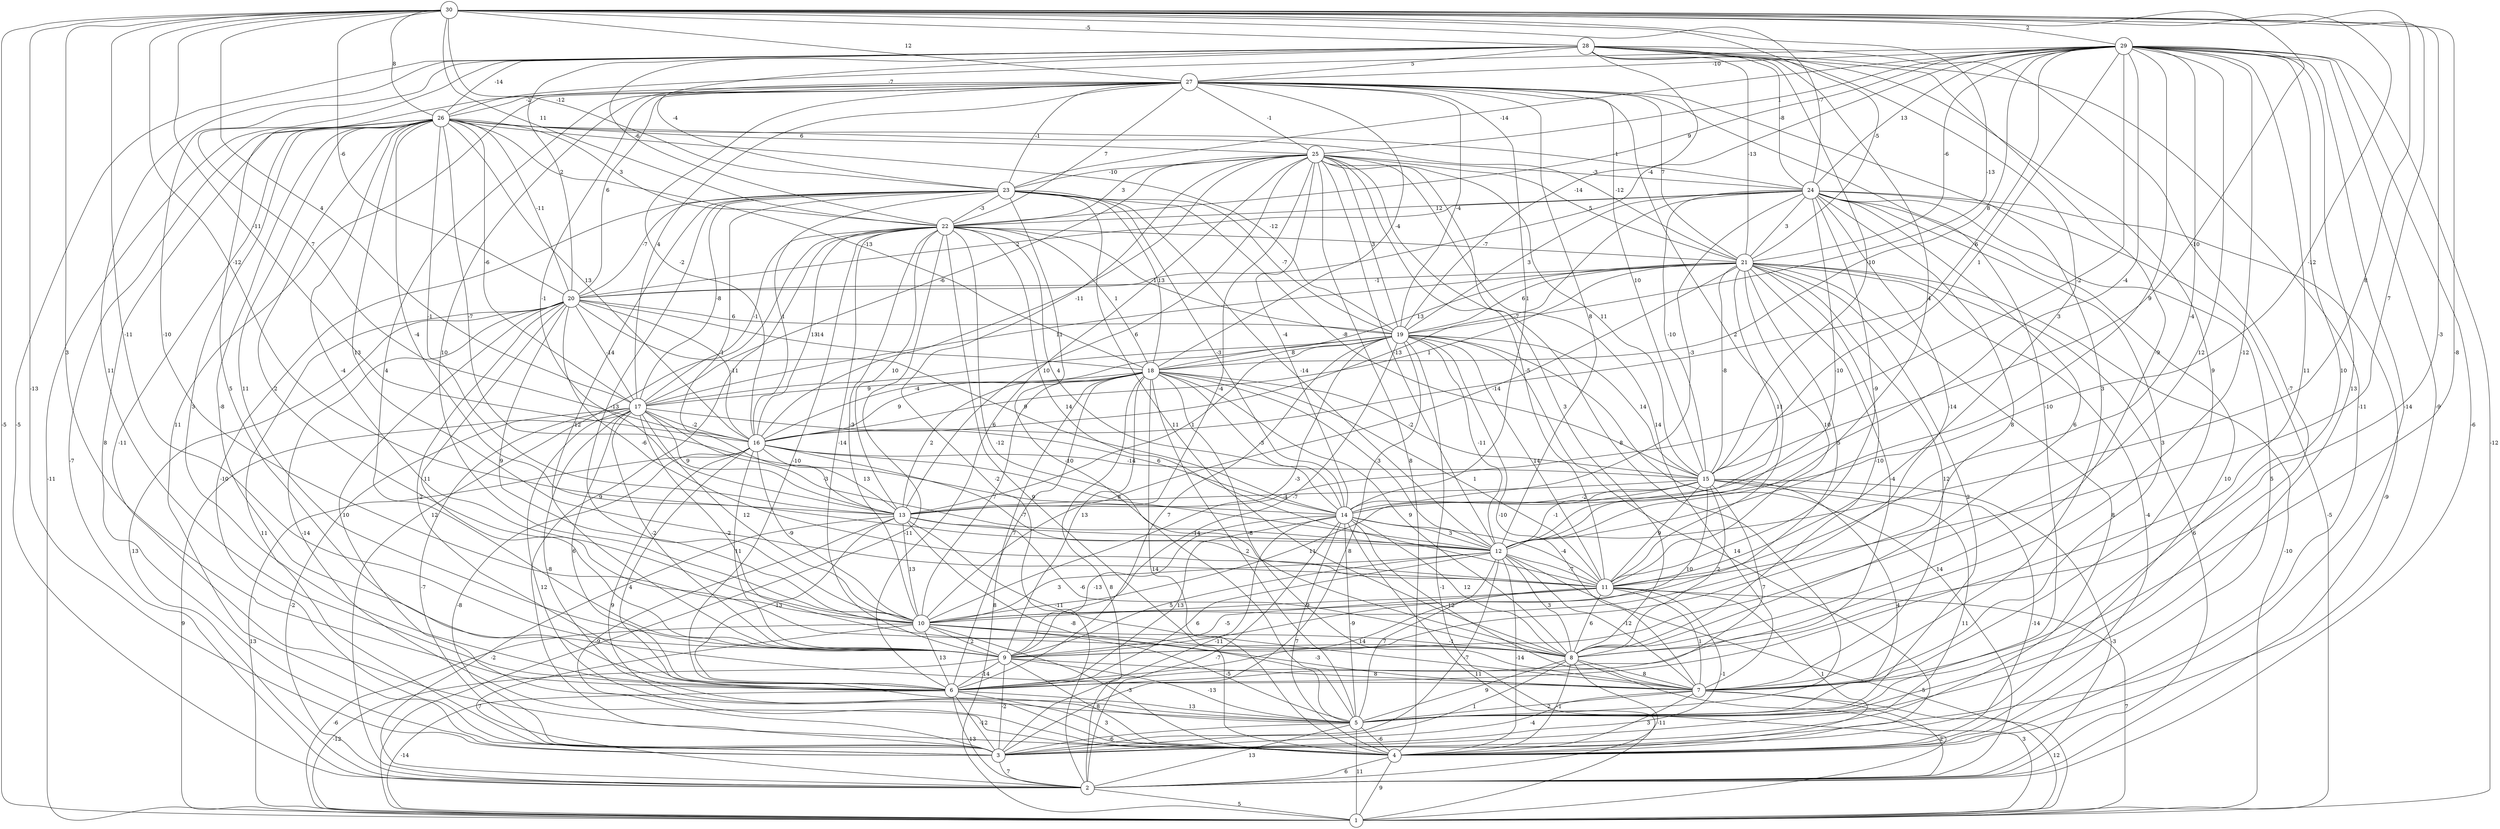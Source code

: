 graph { 
	 fontname="Helvetica,Arial,sans-serif" 
	 node [shape = circle]; 
	 30 -- 1 [label = "-5"];
	 30 -- 3 [label = "-13"];
	 30 -- 6 [label = "3"];
	 30 -- 7 [label = "-8"];
	 30 -- 8 [label = "-3"];
	 30 -- 9 [label = "-11"];
	 30 -- 11 [label = "7"];
	 30 -- 12 [label = "8"];
	 30 -- 13 [label = "-12"];
	 30 -- 14 [label = "-12"];
	 30 -- 15 [label = "-10"];
	 30 -- 16 [label = "-11"];
	 30 -- 17 [label = "4"];
	 30 -- 19 [label = "-13"];
	 30 -- 20 [label = "-6"];
	 30 -- 21 [label = "-5"];
	 30 -- 22 [label = "11"];
	 30 -- 23 [label = "-12"];
	 30 -- 24 [label = "-7"];
	 30 -- 26 [label = "8"];
	 30 -- 27 [label = "12"];
	 30 -- 28 [label = "-5"];
	 30 -- 29 [label = "2"];
	 29 -- 1 [label = "-12"];
	 29 -- 2 [label = "-6"];
	 29 -- 3 [label = "-14"];
	 29 -- 4 [label = "-9"];
	 29 -- 5 [label = "13"];
	 29 -- 6 [label = "11"];
	 29 -- 7 [label = "10"];
	 29 -- 8 [label = "-12"];
	 29 -- 9 [label = "12"];
	 29 -- 11 [label = "-4"];
	 29 -- 12 [label = "9"];
	 29 -- 13 [label = "-2"];
	 29 -- 14 [label = "-4"];
	 29 -- 15 [label = "1"];
	 29 -- 16 [label = "6"];
	 29 -- 18 [label = "8"];
	 29 -- 20 [label = "-4"];
	 29 -- 21 [label = "-6"];
	 29 -- 22 [label = "9"];
	 29 -- 23 [label = "-14"];
	 29 -- 24 [label = "13"];
	 29 -- 25 [label = "1"];
	 29 -- 26 [label = "-7"];
	 29 -- 27 [label = "-10"];
	 28 -- 2 [label = "-5"];
	 28 -- 4 [label = "-11"];
	 28 -- 5 [label = "-7"];
	 28 -- 6 [label = "11"];
	 28 -- 7 [label = "9"];
	 28 -- 8 [label = "-9"];
	 28 -- 10 [label = "-10"];
	 28 -- 11 [label = "3"];
	 28 -- 12 [label = "4"];
	 28 -- 15 [label = "-10"];
	 28 -- 16 [label = "7"];
	 28 -- 19 [label = "-14"];
	 28 -- 20 [label = "2"];
	 28 -- 21 [label = "-13"];
	 28 -- 22 [label = "-6"];
	 28 -- 23 [label = "-4"];
	 28 -- 24 [label = "-8"];
	 28 -- 26 [label = "-14"];
	 28 -- 27 [label = "5"];
	 27 -- 3 [label = "11"];
	 27 -- 5 [label = "-10"];
	 27 -- 6 [label = "5"];
	 27 -- 7 [label = "3"];
	 27 -- 9 [label = "4"];
	 27 -- 10 [label = "10"];
	 27 -- 11 [label = "2"];
	 27 -- 12 [label = "8"];
	 27 -- 13 [label = "-1"];
	 27 -- 14 [label = "1"];
	 27 -- 15 [label = "10"];
	 27 -- 16 [label = "-2"];
	 27 -- 17 [label = "4"];
	 27 -- 18 [label = "-4"];
	 27 -- 19 [label = "-4"];
	 27 -- 20 [label = "6"];
	 27 -- 21 [label = "7"];
	 27 -- 22 [label = "7"];
	 27 -- 23 [label = "-1"];
	 27 -- 25 [label = "-1"];
	 27 -- 26 [label = "-2"];
	 26 -- 1 [label = "-11"];
	 26 -- 2 [label = "-7"];
	 26 -- 3 [label = "8"];
	 26 -- 4 [label = "-11"];
	 26 -- 6 [label = "3"];
	 26 -- 7 [label = "-8"];
	 26 -- 8 [label = "2"];
	 26 -- 9 [label = "11"];
	 26 -- 10 [label = "-4"];
	 26 -- 11 [label = "13"];
	 26 -- 12 [label = "-4"];
	 26 -- 13 [label = "-1"];
	 26 -- 14 [label = "-7"];
	 26 -- 16 [label = "13"];
	 26 -- 17 [label = "-6"];
	 26 -- 18 [label = "-13"];
	 26 -- 19 [label = "-12"];
	 26 -- 20 [label = "-11"];
	 26 -- 21 [label = "-12"];
	 26 -- 22 [label = "3"];
	 26 -- 24 [label = "1"];
	 26 -- 25 [label = "6"];
	 25 -- 2 [label = "-2"];
	 25 -- 4 [label = "8"];
	 25 -- 5 [label = "8"];
	 25 -- 6 [label = "6"];
	 25 -- 7 [label = "14"];
	 25 -- 8 [label = "3"];
	 25 -- 10 [label = "-4"];
	 25 -- 11 [label = "-5"];
	 25 -- 12 [label = "-13"];
	 25 -- 13 [label = "6"];
	 25 -- 14 [label = "-4"];
	 25 -- 15 [label = "11"];
	 25 -- 16 [label = "-11"];
	 25 -- 17 [label = "-6"];
	 25 -- 19 [label = "3"];
	 25 -- 21 [label = "5"];
	 25 -- 22 [label = "3"];
	 25 -- 23 [label = "-10"];
	 25 -- 24 [label = "-3"];
	 24 -- 1 [label = "-5"];
	 24 -- 2 [label = "-9"];
	 24 -- 3 [label = "10"];
	 24 -- 4 [label = "5"];
	 24 -- 7 [label = "3"];
	 24 -- 8 [label = "6"];
	 24 -- 9 [label = "8"];
	 24 -- 10 [label = "-14"];
	 24 -- 11 [label = "-9"];
	 24 -- 12 [label = "-10"];
	 24 -- 14 [label = "-3"];
	 24 -- 15 [label = "-10"];
	 24 -- 16 [label = "-7"];
	 24 -- 19 [label = "3"];
	 24 -- 20 [label = "2"];
	 24 -- 21 [label = "3"];
	 24 -- 22 [label = "12"];
	 23 -- 3 [label = "-10"];
	 23 -- 5 [label = "-10"];
	 23 -- 8 [label = "11"];
	 23 -- 9 [label = "12"];
	 23 -- 10 [label = "-13"];
	 23 -- 12 [label = "-14"];
	 23 -- 13 [label = "1"];
	 23 -- 14 [label = "-3"];
	 23 -- 15 [label = "-8"];
	 23 -- 16 [label = "1"];
	 23 -- 17 [label = "-8"];
	 23 -- 18 [label = "13"];
	 23 -- 19 [label = "-7"];
	 23 -- 20 [label = "-7"];
	 23 -- 22 [label = "-3"];
	 22 -- 1 [label = "-11"];
	 22 -- 2 [label = "12"];
	 22 -- 3 [label = "9"];
	 22 -- 4 [label = "9"];
	 22 -- 6 [label = "-10"];
	 22 -- 8 [label = "-12"];
	 22 -- 9 [label = "-14"];
	 22 -- 10 [label = "-3"];
	 22 -- 11 [label = "14"];
	 22 -- 13 [label = "10"];
	 22 -- 14 [label = "4"];
	 22 -- 16 [label = "13"];
	 22 -- 17 [label = "-1"];
	 22 -- 18 [label = "1"];
	 22 -- 19 [label = "-1"];
	 22 -- 21 [label = "-7"];
	 21 -- 1 [label = "-10"];
	 21 -- 2 [label = "6"];
	 21 -- 3 [label = "8"];
	 21 -- 4 [label = "-4"];
	 21 -- 5 [label = "2"];
	 21 -- 6 [label = "-4"];
	 21 -- 7 [label = "12"];
	 21 -- 8 [label = "-10"];
	 21 -- 10 [label = "5"];
	 21 -- 11 [label = "10"];
	 21 -- 12 [label = "11"];
	 21 -- 13 [label = "-14"];
	 21 -- 15 [label = "-8"];
	 21 -- 16 [label = "1"];
	 21 -- 17 [label = "11"];
	 21 -- 18 [label = "13"];
	 21 -- 19 [label = "6"];
	 21 -- 20 [label = "-1"];
	 20 -- 2 [label = "13"];
	 20 -- 3 [label = "11"];
	 20 -- 4 [label = "-14"];
	 20 -- 5 [label = "10"];
	 20 -- 6 [label = "-2"];
	 20 -- 9 [label = "11"];
	 20 -- 10 [label = "9"];
	 20 -- 11 [label = "-6"];
	 20 -- 14 [label = "9"];
	 20 -- 16 [label = "-11"];
	 20 -- 17 [label = "-14"];
	 20 -- 18 [label = "-14"];
	 20 -- 19 [label = "6"];
	 19 -- 1 [label = "-1"];
	 19 -- 2 [label = "14"];
	 19 -- 3 [label = "8"];
	 19 -- 4 [label = "14"];
	 19 -- 6 [label = "7"];
	 19 -- 7 [label = "-10"];
	 19 -- 9 [label = "-7"];
	 19 -- 10 [label = "-3"];
	 19 -- 11 [label = "14"];
	 19 -- 12 [label = "-11"];
	 19 -- 13 [label = "1"];
	 19 -- 15 [label = "14"];
	 19 -- 16 [label = "-4"];
	 19 -- 17 [label = "10"];
	 19 -- 18 [label = "8"];
	 18 -- 1 [label = "8"];
	 18 -- 2 [label = "8"];
	 18 -- 4 [label = "14"];
	 18 -- 5 [label = "2"];
	 18 -- 6 [label = "7"];
	 18 -- 7 [label = "-8"];
	 18 -- 8 [label = "9"];
	 18 -- 9 [label = "13"];
	 18 -- 10 [label = "7"];
	 18 -- 11 [label = "1"];
	 18 -- 12 [label = "3"];
	 18 -- 13 [label = "2"];
	 18 -- 14 [label = "-3"];
	 18 -- 15 [label = "-2"];
	 18 -- 16 [label = "9"];
	 18 -- 17 [label = "9"];
	 17 -- 1 [label = "9"];
	 17 -- 2 [label = "-2"];
	 17 -- 3 [label = "-7"];
	 17 -- 4 [label = "12"];
	 17 -- 5 [label = "-8"];
	 17 -- 6 [label = "6"];
	 17 -- 8 [label = "-2"];
	 17 -- 9 [label = "-2"];
	 17 -- 10 [label = "12"];
	 17 -- 12 [label = "-3"];
	 17 -- 13 [label = "9"];
	 17 -- 14 [label = "6"];
	 17 -- 16 [label = "-2"];
	 16 -- 1 [label = "13"];
	 16 -- 3 [label = "-8"];
	 16 -- 4 [label = "9"];
	 16 -- 5 [label = "4"];
	 16 -- 9 [label = "11"];
	 16 -- 10 [label = "-9"];
	 16 -- 11 [label = "-7"];
	 16 -- 12 [label = "8"];
	 16 -- 13 [label = "13"];
	 16 -- 15 [label = "-14"];
	 15 -- 2 [label = "-3"];
	 15 -- 3 [label = "11"];
	 15 -- 4 [label = "-14"];
	 15 -- 5 [label = "4"];
	 15 -- 6 [label = "7"];
	 15 -- 8 [label = "2"];
	 15 -- 9 [label = "10"];
	 15 -- 10 [label = "11"];
	 15 -- 11 [label = "9"];
	 15 -- 12 [label = "-1"];
	 15 -- 13 [label = "-4"];
	 15 -- 14 [label = "-2"];
	 14 -- 1 [label = "11"];
	 14 -- 2 [label = "-7"];
	 14 -- 3 [label = "-11"];
	 14 -- 4 [label = "7"];
	 14 -- 5 [label = "-9"];
	 14 -- 6 [label = "13"];
	 14 -- 7 [label = "-12"];
	 14 -- 8 [label = "12"];
	 14 -- 9 [label = "-13"];
	 14 -- 11 [label = "-4"];
	 14 -- 12 [label = "3"];
	 13 -- 2 [label = "-2"];
	 13 -- 3 [label = "-9"];
	 13 -- 5 [label = "-8"];
	 13 -- 6 [label = "-13"];
	 13 -- 7 [label = "-11"];
	 13 -- 8 [label = "-6"];
	 13 -- 10 [label = "13"];
	 13 -- 12 [label = "-14"];
	 12 -- 1 [label = "-5"];
	 12 -- 3 [label = "-7"];
	 12 -- 4 [label = "-14"];
	 12 -- 5 [label = "7"];
	 12 -- 6 [label = "6"];
	 12 -- 7 [label = "-12"];
	 12 -- 8 [label = "3"];
	 12 -- 9 [label = "5"];
	 12 -- 10 [label = "3"];
	 12 -- 11 [label = "-7"];
	 11 -- 1 [label = "7"];
	 11 -- 3 [label = "-1"];
	 11 -- 4 [label = "1"];
	 11 -- 6 [label = "14"];
	 11 -- 7 [label = "1"];
	 11 -- 8 [label = "6"];
	 11 -- 9 [label = "-5"];
	 11 -- 10 [label = "9"];
	 10 -- 1 [label = "-6"];
	 10 -- 2 [label = "7"];
	 10 -- 4 [label = "-3"];
	 10 -- 5 [label = "-5"];
	 10 -- 6 [label = "13"];
	 10 -- 7 [label = "-3"];
	 10 -- 8 [label = "-1"];
	 10 -- 9 [label = "2"];
	 9 -- 1 [label = "-12"];
	 9 -- 3 [label = "-2"];
	 9 -- 4 [label = "8"];
	 9 -- 5 [label = "-13"];
	 9 -- 6 [label = "-14"];
	 9 -- 7 [label = "8"];
	 8 -- 1 [label = "3"];
	 8 -- 2 [label = "-11"];
	 8 -- 3 [label = "1"];
	 8 -- 4 [label = "-1"];
	 8 -- 5 [label = "9"];
	 8 -- 7 [label = "8"];
	 7 -- 1 [label = "12"];
	 7 -- 2 [label = "2"];
	 7 -- 3 [label = "-4"];
	 7 -- 4 [label = "3"];
	 7 -- 5 [label = "2"];
	 6 -- 1 [label = "-14"];
	 6 -- 2 [label = "13"];
	 6 -- 3 [label = "-12"];
	 6 -- 4 [label = "3"];
	 6 -- 5 [label = "13"];
	 5 -- 1 [label = "11"];
	 5 -- 2 [label = "13"];
	 5 -- 3 [label = "-6"];
	 5 -- 4 [label = "-6"];
	 4 -- 1 [label = "9"];
	 4 -- 2 [label = "6"];
	 3 -- 2 [label = "7"];
	 2 -- 1 [label = "5"];
	 1;
	 2;
	 3;
	 4;
	 5;
	 6;
	 7;
	 8;
	 9;
	 10;
	 11;
	 12;
	 13;
	 14;
	 15;
	 16;
	 17;
	 18;
	 19;
	 20;
	 21;
	 22;
	 23;
	 24;
	 25;
	 26;
	 27;
	 28;
	 29;
	 30;
}

